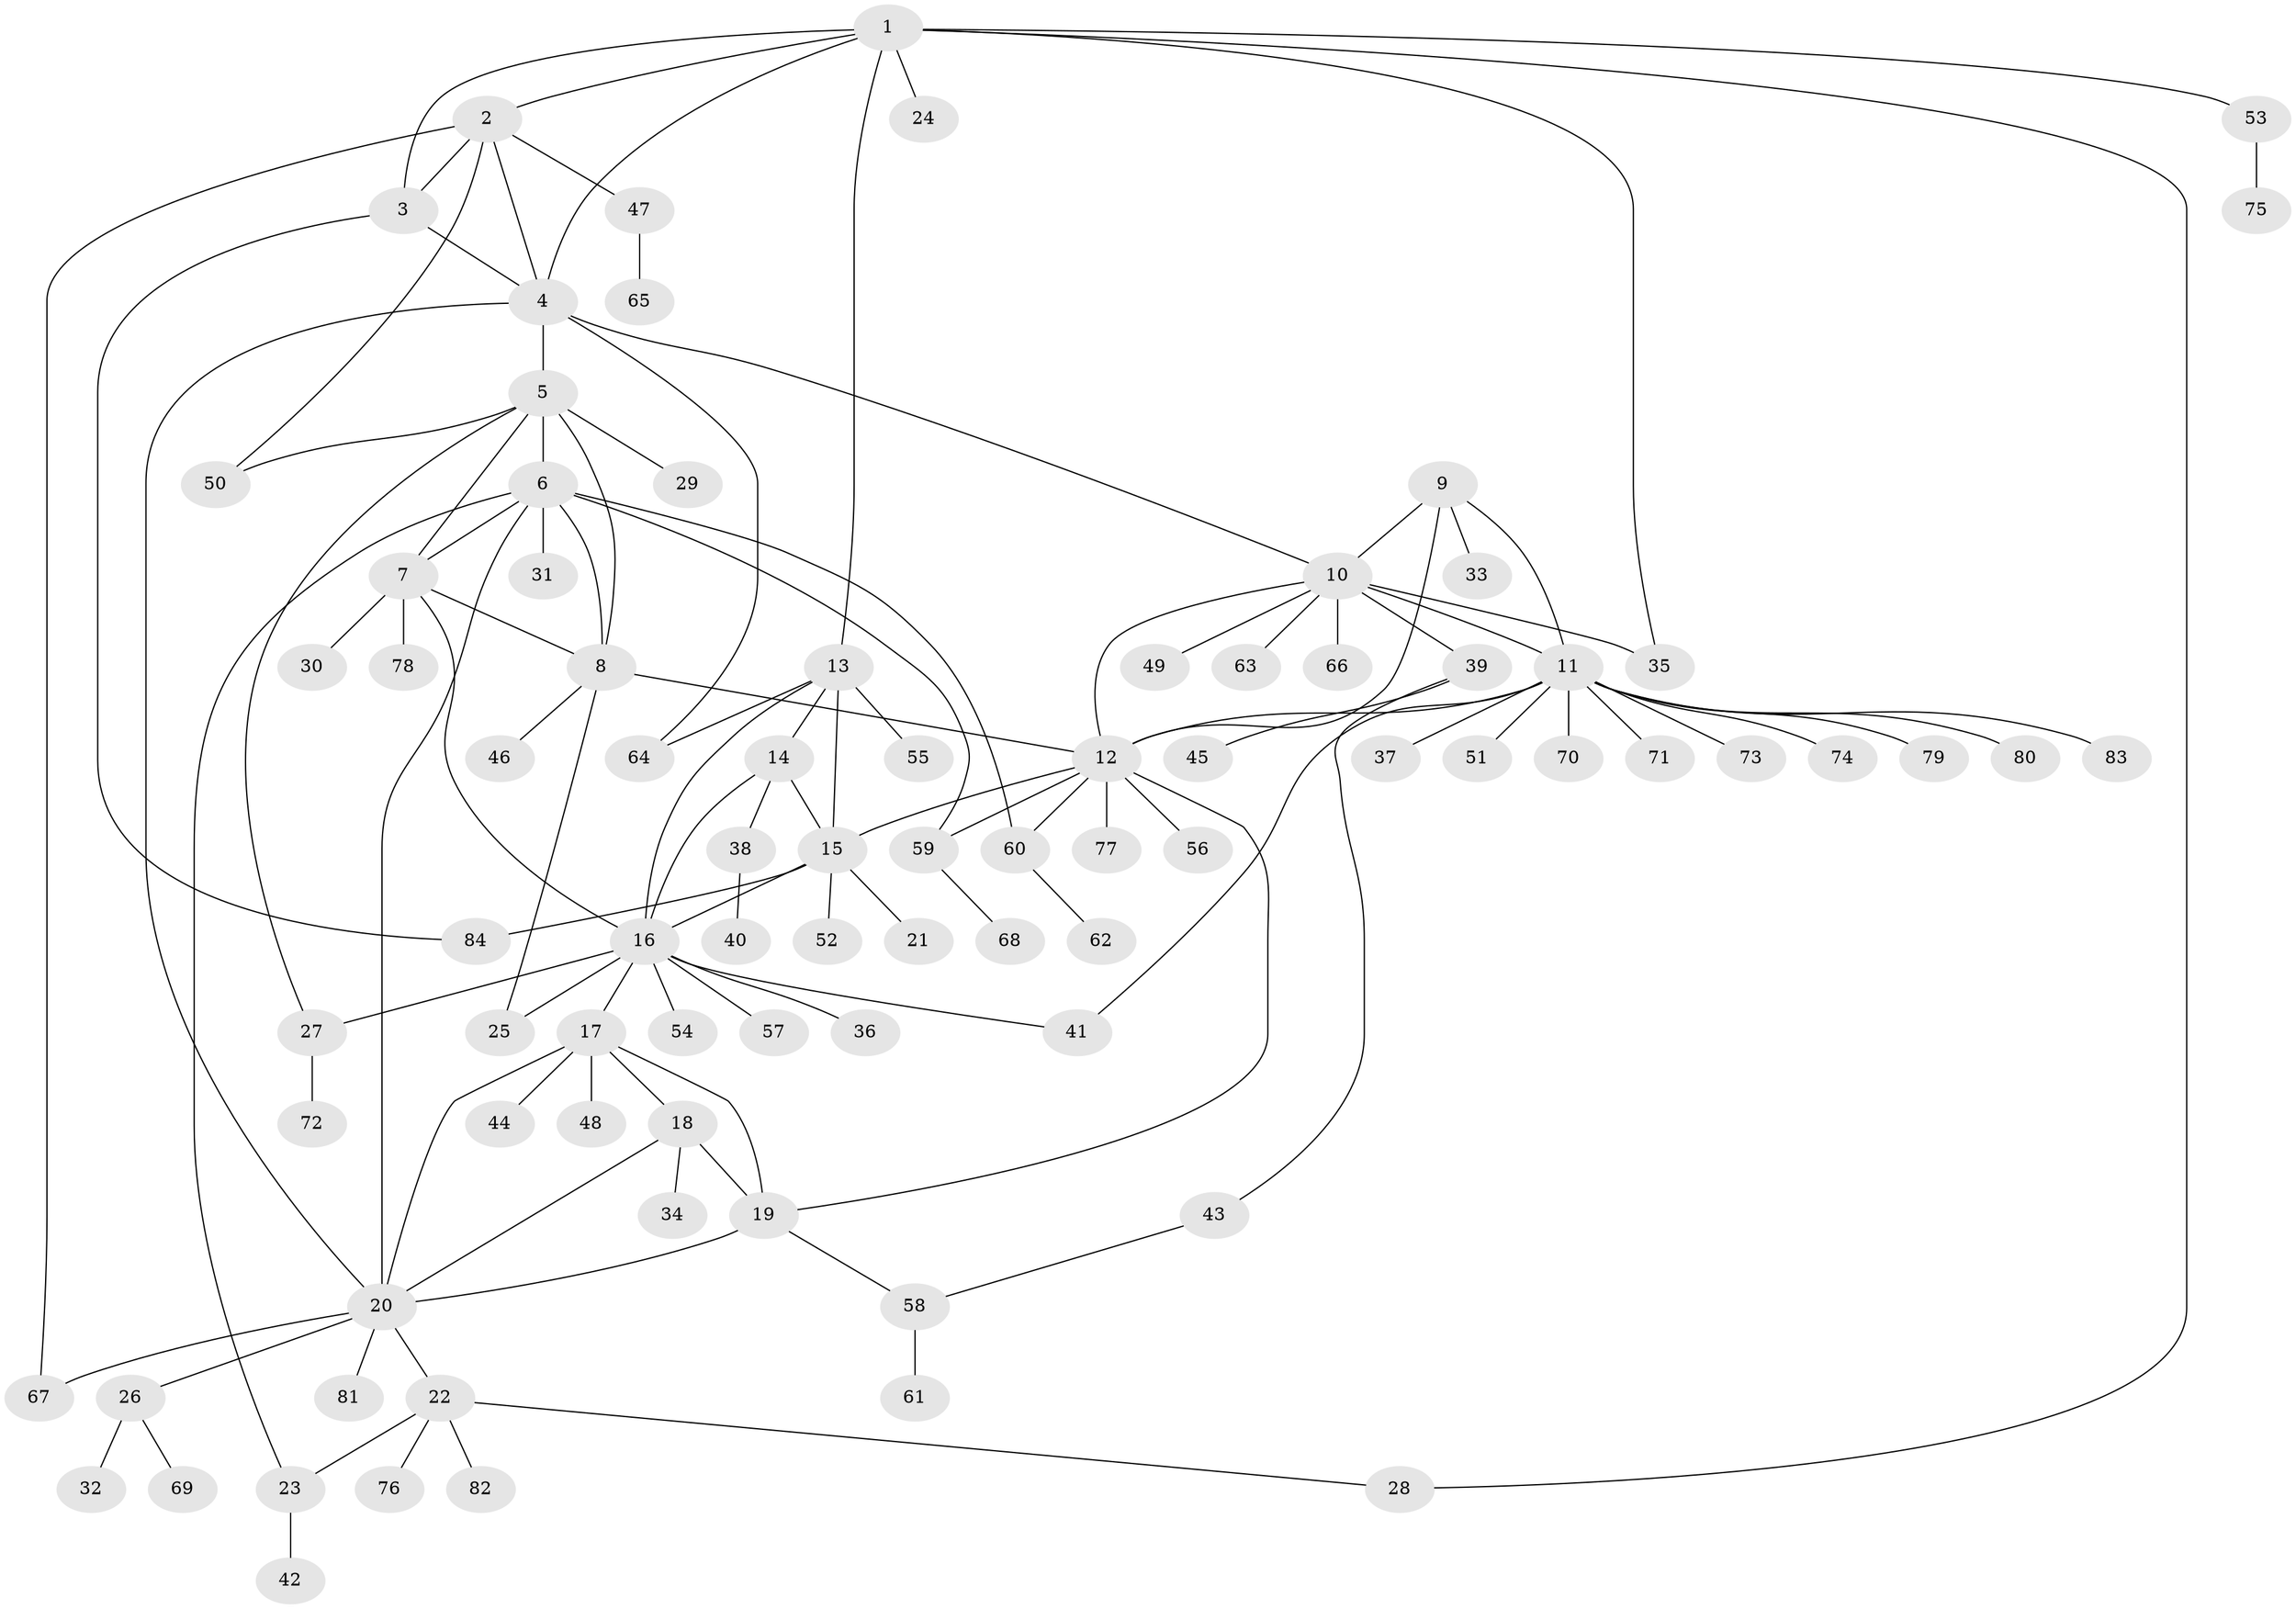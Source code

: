 // Generated by graph-tools (version 1.1) at 2025/11/02/27/25 16:11:34]
// undirected, 84 vertices, 117 edges
graph export_dot {
graph [start="1"]
  node [color=gray90,style=filled];
  1;
  2;
  3;
  4;
  5;
  6;
  7;
  8;
  9;
  10;
  11;
  12;
  13;
  14;
  15;
  16;
  17;
  18;
  19;
  20;
  21;
  22;
  23;
  24;
  25;
  26;
  27;
  28;
  29;
  30;
  31;
  32;
  33;
  34;
  35;
  36;
  37;
  38;
  39;
  40;
  41;
  42;
  43;
  44;
  45;
  46;
  47;
  48;
  49;
  50;
  51;
  52;
  53;
  54;
  55;
  56;
  57;
  58;
  59;
  60;
  61;
  62;
  63;
  64;
  65;
  66;
  67;
  68;
  69;
  70;
  71;
  72;
  73;
  74;
  75;
  76;
  77;
  78;
  79;
  80;
  81;
  82;
  83;
  84;
  1 -- 2;
  1 -- 3;
  1 -- 4;
  1 -- 13;
  1 -- 24;
  1 -- 28;
  1 -- 35;
  1 -- 53;
  2 -- 3;
  2 -- 4;
  2 -- 47;
  2 -- 50;
  2 -- 67;
  3 -- 4;
  3 -- 84;
  4 -- 5;
  4 -- 10;
  4 -- 20;
  4 -- 64;
  5 -- 6;
  5 -- 7;
  5 -- 8;
  5 -- 27;
  5 -- 29;
  5 -- 50;
  6 -- 7;
  6 -- 8;
  6 -- 20;
  6 -- 23;
  6 -- 31;
  6 -- 59;
  6 -- 60;
  7 -- 8;
  7 -- 16;
  7 -- 30;
  7 -- 78;
  8 -- 12;
  8 -- 25;
  8 -- 46;
  9 -- 10;
  9 -- 11;
  9 -- 12;
  9 -- 33;
  10 -- 11;
  10 -- 12;
  10 -- 35;
  10 -- 39;
  10 -- 49;
  10 -- 63;
  10 -- 66;
  11 -- 12;
  11 -- 37;
  11 -- 41;
  11 -- 51;
  11 -- 70;
  11 -- 71;
  11 -- 73;
  11 -- 74;
  11 -- 79;
  11 -- 80;
  11 -- 83;
  12 -- 15;
  12 -- 19;
  12 -- 56;
  12 -- 59;
  12 -- 60;
  12 -- 77;
  13 -- 14;
  13 -- 15;
  13 -- 16;
  13 -- 55;
  13 -- 64;
  14 -- 15;
  14 -- 16;
  14 -- 38;
  15 -- 16;
  15 -- 21;
  15 -- 52;
  15 -- 84;
  16 -- 17;
  16 -- 25;
  16 -- 27;
  16 -- 36;
  16 -- 41;
  16 -- 54;
  16 -- 57;
  17 -- 18;
  17 -- 19;
  17 -- 20;
  17 -- 44;
  17 -- 48;
  18 -- 19;
  18 -- 20;
  18 -- 34;
  19 -- 20;
  19 -- 58;
  20 -- 22;
  20 -- 26;
  20 -- 67;
  20 -- 81;
  22 -- 23;
  22 -- 28;
  22 -- 76;
  22 -- 82;
  23 -- 42;
  26 -- 32;
  26 -- 69;
  27 -- 72;
  38 -- 40;
  39 -- 43;
  39 -- 45;
  43 -- 58;
  47 -- 65;
  53 -- 75;
  58 -- 61;
  59 -- 68;
  60 -- 62;
}
